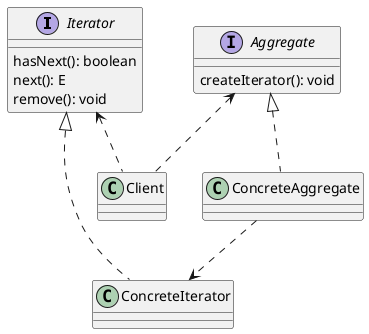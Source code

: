 @startuml
interface Iterator{
hasNext(): boolean
next(): E
remove(): void
}

class ConcreteIterator
interface Aggregate{
createIterator(): void
}
class ConcreteAggregate
class Client

Aggregate <.. Client
Iterator <.. Client
ConcreteAggregate ..> ConcreteIterator
Aggregate <|.. ConcreteAggregate
Iterator <|.. ConcreteIterator
@enduml